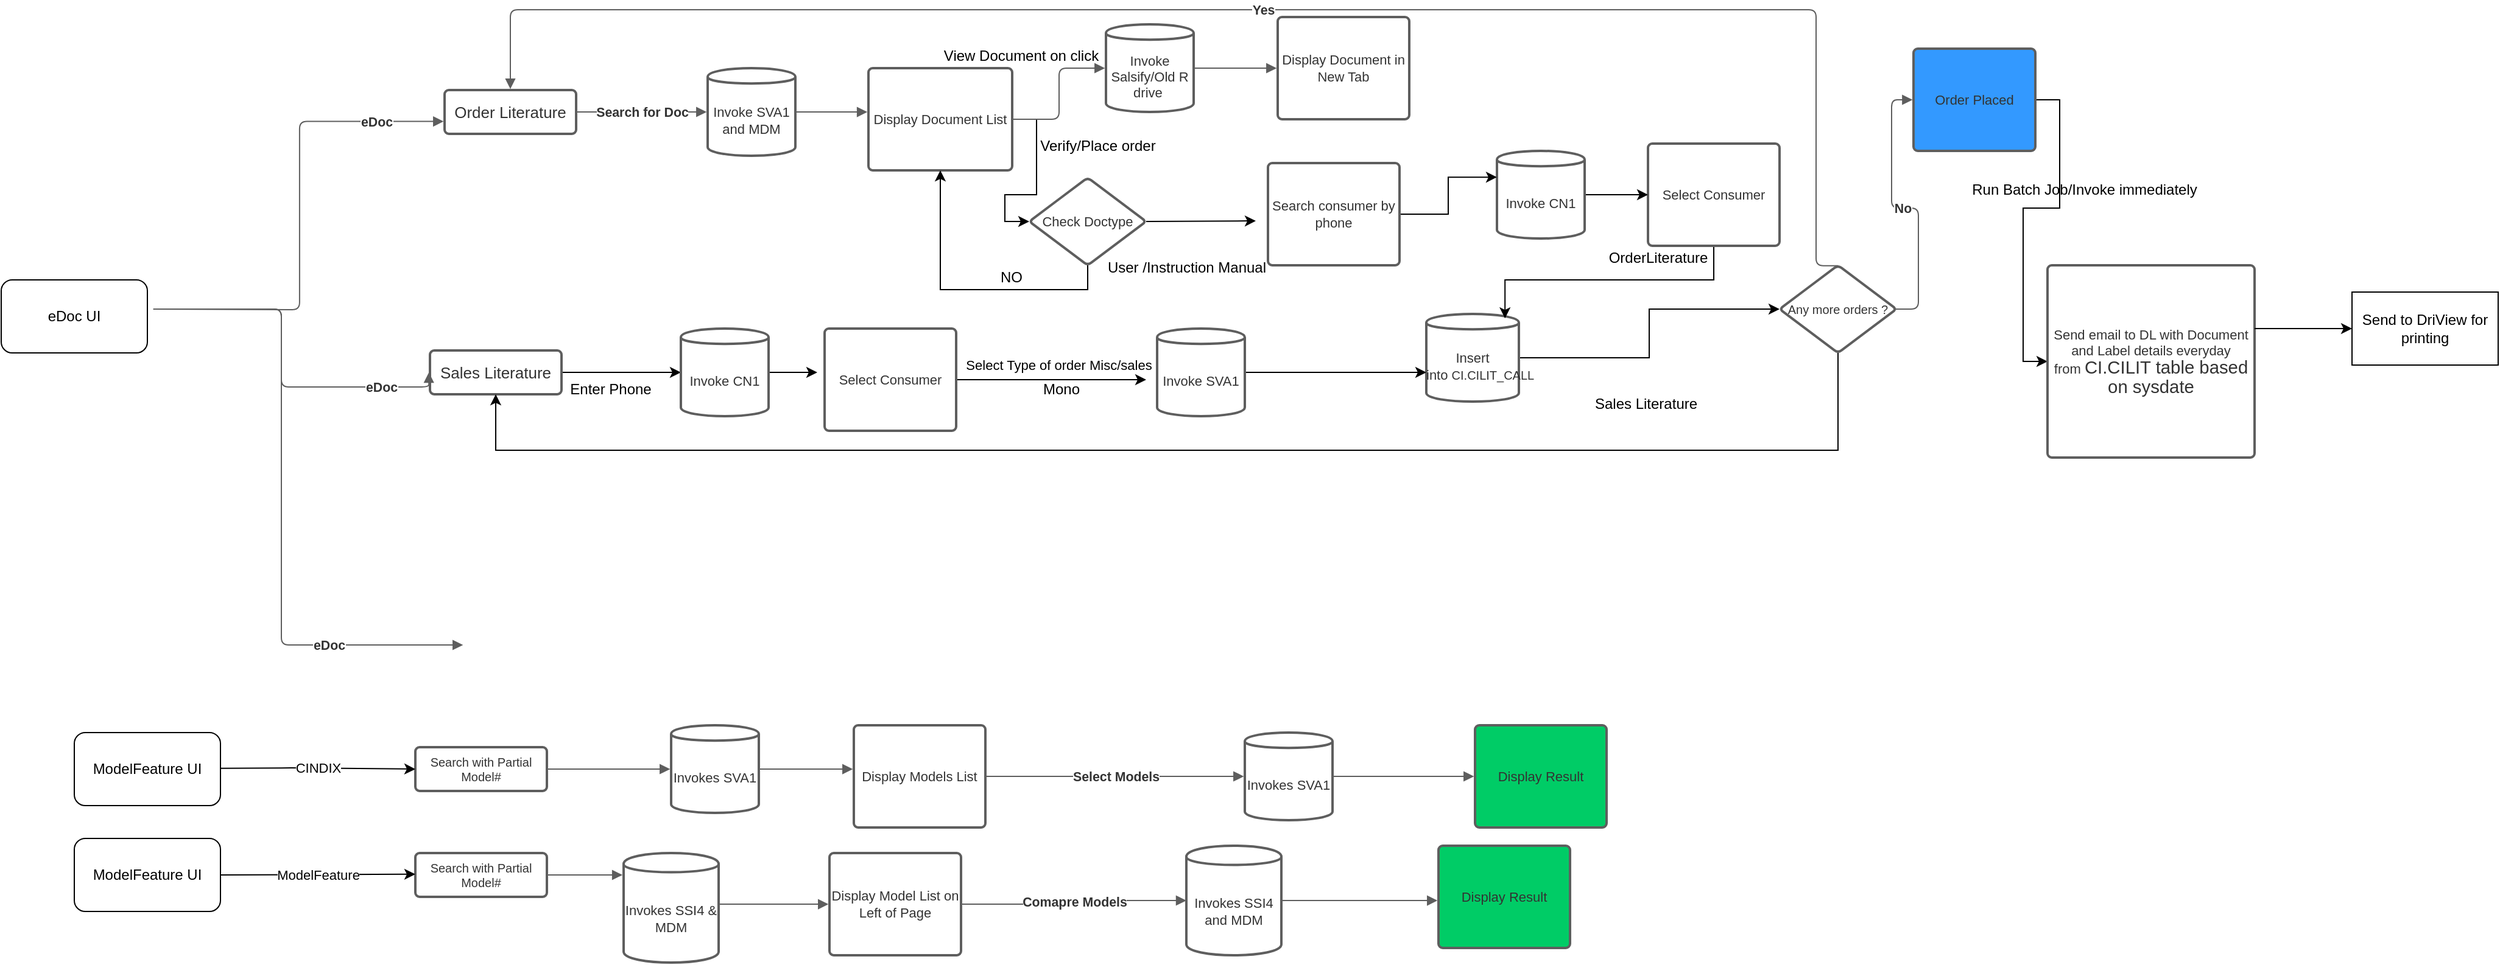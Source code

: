 <mxfile version="13.10.4" type="github">
  <diagram id="0DkKz2EjrmcNMTaaRU0T" name="Page-1">
    <mxGraphModel dx="1202" dy="552" grid="1" gridSize="10" guides="1" tooltips="1" connect="1" arrows="1" fold="1" page="1" pageScale="1" pageWidth="850" pageHeight="1100" math="0" shadow="0">
      <root>
        <mxCell id="0" />
        <mxCell id="1" parent="0" />
        <UserObject label="Order Literature" lucidchartObjectId="pBjLOZaNNB7b" id="a1okjNHGLK1KyI7zbIEn-5">
          <mxCell style="html=1;overflow=block;whiteSpace=wrap;;whiteSpace=wrap;fontSize=13;fontColor=#333333;spacing=0;strokeColor=#5e5e5e;strokeOpacity=100;rounded=1;absoluteArcSize=1;arcSize=7;strokeWidth=2;" vertex="1" zOrder="2" parent="1">
            <mxGeometry x="384" y="84" width="108" height="36" as="geometry" />
          </mxCell>
        </UserObject>
        <mxCell id="a1okjNHGLK1KyI7zbIEn-6" style="edgeStyle=orthogonalEdgeStyle;rounded=0;orthogonalLoop=1;jettySize=auto;html=1;exitX=1;exitY=0.5;exitDx=0;exitDy=0;entryX=0;entryY=0.5;entryDx=0;entryDy=0;" edge="1" parent="1" source="a1okjNHGLK1KyI7zbIEn-7" target="a1okjNHGLK1KyI7zbIEn-80">
          <mxGeometry relative="1" as="geometry" />
        </mxCell>
        <UserObject label="Sales Literature" lucidchartObjectId="YBjLfeXOZ875" id="a1okjNHGLK1KyI7zbIEn-7">
          <mxCell style="html=1;overflow=block;whiteSpace=wrap;;whiteSpace=wrap;fontSize=13;fontColor=#333333;spacing=0;strokeColor=#5e5e5e;strokeOpacity=100;rounded=1;absoluteArcSize=1;arcSize=7;strokeWidth=2;" vertex="1" zOrder="3" parent="1">
            <mxGeometry x="372" y="298" width="108" height="36" as="geometry" />
          </mxCell>
        </UserObject>
        <UserObject label="" lucidchartObjectId="IDjLZH2CIHoi" id="a1okjNHGLK1KyI7zbIEn-9">
          <mxCell style="html=1;jettySize=18;whiteSpace=wrap;fontSize=11;strokeColor=#5E5E5E;rounded=1;arcSize=12;edgeStyle=orthogonalEdgeStyle;startArrow=none;;endArrow=block;endFill=1;;exitX=1.007;exitY=0.5;exitPerimeter=0;entryX=-0.008;entryY=0.5;entryPerimeter=0;" edge="1" parent="1" target="a1okjNHGLK1KyI7zbIEn-7">
            <mxGeometry width="100" height="100" relative="1" as="geometry">
              <Array as="points">
                <mxPoint x="250" y="264" />
                <mxPoint x="250" y="328" />
              </Array>
              <mxPoint x="144.924" y="264" as="sourcePoint" />
            </mxGeometry>
          </mxCell>
        </UserObject>
        <mxCell id="a1okjNHGLK1KyI7zbIEn-10" value="eDoc" style="text;html=1;resizable=0;labelBackgroundColor=#ffffff;align=center;verticalAlign=middle;fontStyle=1;fontColor=#333333;;fontSize=10.667;" vertex="1" parent="a1okjNHGLK1KyI7zbIEn-9">
          <mxGeometry x="0.657" relative="1" as="geometry" />
        </mxCell>
        <UserObject label="" lucidchartObjectId="6DjLCiu6LorC" id="a1okjNHGLK1KyI7zbIEn-11">
          <mxCell style="html=1;jettySize=18;whiteSpace=wrap;fontSize=11;strokeColor=#5E5E5E;rounded=1;arcSize=12;edgeStyle=orthogonalEdgeStyle;startArrow=none;;endArrow=block;endFill=1;;exitX=1.007;exitY=0.5;exitPerimeter=0;entryX=-0.008;entryY=0.717;entryPerimeter=0;" edge="1" parent="1" target="a1okjNHGLK1KyI7zbIEn-5">
            <mxGeometry width="100" height="100" relative="1" as="geometry">
              <Array as="points" />
              <mxPoint x="144.924" y="264" as="sourcePoint" />
            </mxGeometry>
          </mxCell>
        </UserObject>
        <mxCell id="a1okjNHGLK1KyI7zbIEn-12" value="eDoc" style="text;html=1;resizable=0;labelBackgroundColor=#ffffff;align=center;verticalAlign=middle;fontStyle=1;fontColor=#333333;;fontSize=10.667;" vertex="1" parent="a1okjNHGLK1KyI7zbIEn-11">
          <mxGeometry x="0.717" relative="1" as="geometry" />
        </mxCell>
        <UserObject label="" lucidchartObjectId="fEjLspF8iSy~" id="a1okjNHGLK1KyI7zbIEn-13">
          <mxCell style="html=1;jettySize=18;whiteSpace=wrap;fontSize=11;strokeColor=#5E5E5E;rounded=1;arcSize=12;edgeStyle=orthogonalEdgeStyle;startArrow=none;;endArrow=block;endFill=1;;exitX=1.007;exitY=0.5;exitPerimeter=0;entryX=-0.008;entryY=0.5;entryPerimeter=0;" edge="1" parent="1">
            <mxGeometry width="100" height="100" relative="1" as="geometry">
              <Array as="points">
                <mxPoint x="250" y="264" />
                <mxPoint x="250" y="540" />
              </Array>
              <mxPoint x="144.924" y="264" as="sourcePoint" />
              <mxPoint x="399.136" y="540" as="targetPoint" />
            </mxGeometry>
          </mxCell>
        </UserObject>
        <mxCell id="a1okjNHGLK1KyI7zbIEn-14" value="eDoc" style="text;html=1;resizable=0;labelBackgroundColor=#ffffff;align=center;verticalAlign=middle;fontStyle=1;fontColor=#333333;;fontSize=10.667;" vertex="1" parent="a1okjNHGLK1KyI7zbIEn-13">
          <mxGeometry x="0.585" relative="1" as="geometry" />
        </mxCell>
        <UserObject label="Search with  Partial Model#" lucidchartObjectId="1EjL6-oOuRn1" id="a1okjNHGLK1KyI7zbIEn-17">
          <mxCell style="html=1;overflow=block;whiteSpace=wrap;;whiteSpace=wrap;fontSize=10;fontColor=#333333;spacing=0;strokeColor=#5e5e5e;strokeOpacity=100;rounded=1;absoluteArcSize=1;arcSize=7;strokeWidth=2;" vertex="1" zOrder="11" parent="1">
            <mxGeometry x="360" y="624" width="108" height="36" as="geometry" />
          </mxCell>
        </UserObject>
        <UserObject label="Search with  Partial Model#" lucidchartObjectId="lHjLN2XoaWTJ" id="a1okjNHGLK1KyI7zbIEn-18">
          <mxCell style="html=1;overflow=block;whiteSpace=wrap;;whiteSpace=wrap;fontSize=10;fontColor=#333333;spacing=0;strokeColor=#5e5e5e;strokeOpacity=100;rounded=1;absoluteArcSize=1;arcSize=7;strokeWidth=2;" vertex="1" zOrder="12" parent="1">
            <mxGeometry x="360" y="711" width="108" height="36" as="geometry" />
          </mxCell>
        </UserObject>
        <UserObject label="Display Models List" lucidchartObjectId="w.kLbMs-QvT~" id="a1okjNHGLK1KyI7zbIEn-19">
          <mxCell style="html=1;overflow=block;whiteSpace=wrap;;whiteSpace=wrap;fontSize=11;fontColor=#333333;spacing=0;strokeColor=#5e5e5e;strokeOpacity=100;rounded=1;absoluteArcSize=1;arcSize=7;strokeWidth=2;" vertex="1" zOrder="15" parent="1">
            <mxGeometry x="720" y="606" width="108" height="84" as="geometry" />
          </mxCell>
        </UserObject>
        <UserObject label="Display Result" lucidchartObjectId="ralL7fFfY5tx" id="a1okjNHGLK1KyI7zbIEn-21">
          <mxCell style="html=1;overflow=block;whiteSpace=wrap;;whiteSpace=wrap;fontSize=11;fontColor=#333333;spacing=0;strokeColor=#5e5e5e;strokeOpacity=100;rounded=1;absoluteArcSize=1;arcSize=7;strokeWidth=2;fillColor=#00CC66;" vertex="1" zOrder="21" parent="1">
            <mxGeometry x="1230" y="606" width="108" height="84" as="geometry" />
          </mxCell>
        </UserObject>
        <UserObject label="" lucidchartObjectId="JalLRUOVvGad" id="a1okjNHGLK1KyI7zbIEn-22">
          <mxCell style="html=1;jettySize=18;whiteSpace=wrap;fontSize=11;strokeColor=#5E5E5E;rounded=1;arcSize=12;edgeStyle=orthogonalEdgeStyle;startArrow=none;;endArrow=block;endFill=1;;exitX=1.008;exitY=0.5;exitPerimeter=0;entryX=-0.012;entryY=0.5;entryPerimeter=0;" edge="1" parent="1" source="a1okjNHGLK1KyI7zbIEn-17" target="a1okjNHGLK1KyI7zbIEn-43">
            <mxGeometry width="100" height="100" relative="1" as="geometry">
              <Array as="points" />
            </mxGeometry>
          </mxCell>
        </UserObject>
        <UserObject label="" lucidchartObjectId="SalLrzvb_-Va" id="a1okjNHGLK1KyI7zbIEn-23">
          <mxCell style="html=1;jettySize=18;whiteSpace=wrap;fontSize=11;strokeColor=#5E5E5E;rounded=1;arcSize=12;edgeStyle=orthogonalEdgeStyle;startArrow=none;;endArrow=block;endFill=1;;exitX=1.013;exitY=0.5;exitPerimeter=0;entryX=-0.008;entryY=0.5;entryPerimeter=0;" edge="1" parent="1" source="a1okjNHGLK1KyI7zbIEn-45" target="a1okjNHGLK1KyI7zbIEn-21">
            <mxGeometry width="100" height="100" relative="1" as="geometry">
              <Array as="points" />
            </mxGeometry>
          </mxCell>
        </UserObject>
        <UserObject label="Display Model List on Left of Page" lucidchartObjectId="qclLVQgFfYEK" id="a1okjNHGLK1KyI7zbIEn-25">
          <mxCell style="html=1;overflow=block;whiteSpace=wrap;;whiteSpace=wrap;fontSize=11;fontColor=#333333;spacing=0;strokeColor=#5e5e5e;strokeOpacity=100;rounded=1;absoluteArcSize=1;arcSize=7;strokeWidth=2;" vertex="1" zOrder="29" parent="1">
            <mxGeometry x="700" y="711" width="108" height="84" as="geometry" />
          </mxCell>
        </UserObject>
        <UserObject label="" lucidchartObjectId="gdlLRa8zKXkX" id="a1okjNHGLK1KyI7zbIEn-26">
          <mxCell style="html=1;jettySize=18;whiteSpace=wrap;fontSize=11;strokeColor=#5E5E5E;rounded=1;arcSize=12;edgeStyle=orthogonalEdgeStyle;startArrow=none;;endArrow=block;endFill=1;;exitX=1.008;exitY=0.5;exitPerimeter=0;entryX=-0.012;entryY=0.5;entryPerimeter=0;" edge="1" parent="1" source="a1okjNHGLK1KyI7zbIEn-19" target="a1okjNHGLK1KyI7zbIEn-45">
            <mxGeometry width="100" height="100" relative="1" as="geometry">
              <Array as="points" />
            </mxGeometry>
          </mxCell>
        </UserObject>
        <mxCell id="a1okjNHGLK1KyI7zbIEn-27" value="Select Models" style="text;html=1;resizable=0;labelBackgroundColor=#ffffff;align=center;verticalAlign=middle;fontStyle=1;fontColor=#333333;;fontSize=10.667;" vertex="1" parent="a1okjNHGLK1KyI7zbIEn-26">
          <mxGeometry relative="1" as="geometry" />
        </mxCell>
        <UserObject label="" lucidchartObjectId="ydlLN4fiP4Qo" id="a1okjNHGLK1KyI7zbIEn-28">
          <mxCell style="html=1;jettySize=18;whiteSpace=wrap;fontSize=11;strokeColor=#5E5E5E;rounded=1;arcSize=12;edgeStyle=orthogonalEdgeStyle;startArrow=none;;endArrow=block;endFill=1;;exitX=1.008;exitY=0.5;exitPerimeter=0;entryX=0;entryY=0.5;entryDx=0;entryDy=0;" edge="1" parent="1" source="a1okjNHGLK1KyI7zbIEn-25" target="a1okjNHGLK1KyI7zbIEn-48">
            <mxGeometry width="100" height="100" relative="1" as="geometry">
              <Array as="points" />
              <mxPoint x="959" y="726" as="targetPoint" />
            </mxGeometry>
          </mxCell>
        </UserObject>
        <mxCell id="a1okjNHGLK1KyI7zbIEn-29" value="Comapre Models" style="text;html=1;resizable=0;labelBackgroundColor=#ffffff;align=center;verticalAlign=middle;fontStyle=1;fontColor=#333333;;fontSize=10.667;" vertex="1" parent="a1okjNHGLK1KyI7zbIEn-28">
          <mxGeometry relative="1" as="geometry" />
        </mxCell>
        <UserObject label="Display Result" lucidchartObjectId="jelLRvVD97Lu" id="a1okjNHGLK1KyI7zbIEn-30">
          <mxCell style="html=1;overflow=block;whiteSpace=wrap;;whiteSpace=wrap;fontSize=11;fontColor=#333333;spacing=0;strokeColor=#5e5e5e;strokeOpacity=100;rounded=1;absoluteArcSize=1;arcSize=7;strokeWidth=2;fillColor=#00CC66;" vertex="1" zOrder="33" parent="1">
            <mxGeometry x="1200" y="705" width="108" height="84" as="geometry" />
          </mxCell>
        </UserObject>
        <UserObject label="" lucidchartObjectId="qklLeJbfT2Jp" id="a1okjNHGLK1KyI7zbIEn-38">
          <mxCell style="html=1;jettySize=18;whiteSpace=wrap;fontSize=11;strokeColor=#5E5E5E;rounded=1;arcSize=12;edgeStyle=orthogonalEdgeStyle;startArrow=none;;endArrow=block;endFill=1;;exitX=1.012;exitY=0.467;exitPerimeter=0;entryX=-0.008;entryY=0.5;entryPerimeter=0;" edge="1" parent="1" source="a1okjNHGLK1KyI7zbIEn-47" target="a1okjNHGLK1KyI7zbIEn-25">
            <mxGeometry width="100" height="100" relative="1" as="geometry">
              <Array as="points" />
            </mxGeometry>
          </mxCell>
        </UserObject>
        <UserObject label="Invokes SVA1" lucidchartObjectId="5ElLfKKwqaxA" id="a1okjNHGLK1KyI7zbIEn-43">
          <mxCell style="html=1;overflow=block;whiteSpace=wrap;shape=cylinder;size=0.1;anchorPointDirection=0;boundedLbl=1;;whiteSpace=wrap;fontSize=11;fontColor=#333333;spacing=3;strokeColor=#5e5e5e;strokeOpacity=100;rounded=1;absoluteArcSize=1;arcSize=7;strokeWidth=2;" vertex="1" zOrder="52" parent="1">
            <mxGeometry x="570" y="606" width="72" height="72" as="geometry" />
          </mxCell>
        </UserObject>
        <UserObject label="" lucidchartObjectId="vFlLTLDrGMOa" id="a1okjNHGLK1KyI7zbIEn-44">
          <mxCell style="html=1;jettySize=18;whiteSpace=wrap;fontSize=11;strokeColor=#5E5E5E;rounded=1;arcSize=12;edgeStyle=orthogonalEdgeStyle;startArrow=none;;endArrow=block;endFill=1;;exitX=1.013;exitY=0.5;exitPerimeter=0;entryX=-0.008;entryY=0.429;entryPerimeter=0;" edge="1" parent="1" source="a1okjNHGLK1KyI7zbIEn-43" target="a1okjNHGLK1KyI7zbIEn-19">
            <mxGeometry width="100" height="100" relative="1" as="geometry">
              <Array as="points" />
            </mxGeometry>
          </mxCell>
        </UserObject>
        <UserObject label="Invokes SVA1" lucidchartObjectId="FFlL.7ixTbK2" id="a1okjNHGLK1KyI7zbIEn-45">
          <mxCell style="html=1;overflow=block;whiteSpace=wrap;shape=cylinder;size=0.1;anchorPointDirection=0;boundedLbl=1;;whiteSpace=wrap;fontSize=11;fontColor=#333333;spacing=3;strokeColor=#5e5e5e;strokeOpacity=100;rounded=1;absoluteArcSize=1;arcSize=7;strokeWidth=2;" vertex="1" zOrder="54" parent="1">
            <mxGeometry x="1041" y="612" width="72" height="72" as="geometry" />
          </mxCell>
        </UserObject>
        <UserObject label="Invokes SSI4 &amp;amp; MDM" lucidchartObjectId="d3lL2R2NC.Hh" id="a1okjNHGLK1KyI7zbIEn-47">
          <mxCell style="html=1;overflow=block;whiteSpace=wrap;shape=cylinder;size=0.1;anchorPointDirection=0;boundedLbl=1;;whiteSpace=wrap;fontSize=11;fontColor=#333333;spacing=3;strokeColor=#5e5e5e;strokeOpacity=100;rounded=1;absoluteArcSize=1;arcSize=7;strokeWidth=2;" vertex="1" zOrder="56" parent="1">
            <mxGeometry x="531" y="711" width="78" height="90" as="geometry" />
          </mxCell>
        </UserObject>
        <UserObject label="Invokes SSI4 and MDM" lucidchartObjectId="Y3lLBH1f6Dpu" id="a1okjNHGLK1KyI7zbIEn-48">
          <mxCell style="html=1;overflow=block;whiteSpace=wrap;shape=cylinder;size=0.1;anchorPointDirection=0;boundedLbl=1;;whiteSpace=wrap;fontSize=11;fontColor=#333333;spacing=3;strokeColor=#5e5e5e;strokeOpacity=100;rounded=1;absoluteArcSize=1;arcSize=7;strokeWidth=2;" vertex="1" zOrder="58" parent="1">
            <mxGeometry x="993" y="705" width="78" height="90" as="geometry" />
          </mxCell>
        </UserObject>
        <UserObject label="" lucidchartObjectId=".3lLixVcu4Cx" id="a1okjNHGLK1KyI7zbIEn-49">
          <mxCell style="html=1;jettySize=18;whiteSpace=wrap;fontSize=11;strokeColor=#5E5E5E;rounded=1;arcSize=12;edgeStyle=orthogonalEdgeStyle;startArrow=none;;endArrow=block;endFill=1;;exitX=1.012;exitY=0.5;exitPerimeter=0;entryX=-0.008;entryY=0.536;entryPerimeter=0;" edge="1" parent="1" source="a1okjNHGLK1KyI7zbIEn-48" target="a1okjNHGLK1KyI7zbIEn-30">
            <mxGeometry width="100" height="100" relative="1" as="geometry">
              <Array as="points" />
            </mxGeometry>
          </mxCell>
        </UserObject>
        <UserObject label="" lucidchartObjectId="h4lL6PXlET3E" id="a1okjNHGLK1KyI7zbIEn-50">
          <mxCell style="html=1;jettySize=18;whiteSpace=wrap;fontSize=11;strokeColor=#5E5E5E;rounded=1;arcSize=12;edgeStyle=orthogonalEdgeStyle;startArrow=none;;endArrow=block;endFill=1;;exitX=1.008;exitY=0.5;exitPerimeter=0;entryX=-0.012;entryY=0.2;entryPerimeter=0;" edge="1" parent="1" source="a1okjNHGLK1KyI7zbIEn-18" target="a1okjNHGLK1KyI7zbIEn-47">
            <mxGeometry width="100" height="100" relative="1" as="geometry">
              <Array as="points" />
            </mxGeometry>
          </mxCell>
        </UserObject>
        <UserObject label="" lucidchartObjectId="N5lLcx2AEiov" id="a1okjNHGLK1KyI7zbIEn-53">
          <mxCell style="html=1;jettySize=18;whiteSpace=wrap;fontSize=11;strokeColor=#5E5E5E;rounded=1;arcSize=12;edgeStyle=orthogonalEdgeStyle;startArrow=none;;endArrow=block;endFill=1;;exitX=1.008;exitY=0.5;exitPerimeter=0;entryX=-0.012;entryY=0.5;entryPerimeter=0;" edge="1" parent="1" source="a1okjNHGLK1KyI7zbIEn-5" target="a1okjNHGLK1KyI7zbIEn-55">
            <mxGeometry width="100" height="100" relative="1" as="geometry">
              <Array as="points" />
            </mxGeometry>
          </mxCell>
        </UserObject>
        <mxCell id="a1okjNHGLK1KyI7zbIEn-54" value="Search for Doc" style="text;html=1;resizable=0;labelBackgroundColor=#ffffff;align=center;verticalAlign=middle;fontStyle=1;fontColor=#333333;;fontSize=10.667;" vertex="1" parent="a1okjNHGLK1KyI7zbIEn-53">
          <mxGeometry relative="1" as="geometry" />
        </mxCell>
        <UserObject label="Invoke SVA1 and MDM" lucidchartObjectId="U5lLO8k~4eli" id="a1okjNHGLK1KyI7zbIEn-55">
          <mxCell style="html=1;overflow=block;whiteSpace=wrap;shape=cylinder;size=0.1;anchorPointDirection=0;boundedLbl=1;;whiteSpace=wrap;fontSize=11;fontColor=#333333;spacing=3;strokeColor=#5e5e5e;strokeOpacity=100;rounded=1;absoluteArcSize=1;arcSize=7;strokeWidth=2;" vertex="1" zOrder="64" parent="1">
            <mxGeometry x="600" y="66" width="72" height="72" as="geometry" />
          </mxCell>
        </UserObject>
        <mxCell id="a1okjNHGLK1KyI7zbIEn-56" style="edgeStyle=orthogonalEdgeStyle;rounded=0;orthogonalLoop=1;jettySize=auto;html=1;exitX=1;exitY=0.5;exitDx=0;exitDy=0;entryX=0;entryY=0.5;entryDx=0;entryDy=0;" edge="1" parent="1" source="a1okjNHGLK1KyI7zbIEn-57" target="a1okjNHGLK1KyI7zbIEn-93">
          <mxGeometry relative="1" as="geometry" />
        </mxCell>
        <UserObject label="Display Document List" lucidchartObjectId="f6lL8H.bw~57" id="a1okjNHGLK1KyI7zbIEn-57">
          <mxCell style="html=1;overflow=block;whiteSpace=wrap;;whiteSpace=wrap;fontSize=11;fontColor=#333333;spacing=0;strokeColor=#5e5e5e;strokeOpacity=100;rounded=1;absoluteArcSize=1;arcSize=7;strokeWidth=2;" vertex="1" zOrder="65" parent="1">
            <mxGeometry x="732" y="66" width="118" height="84" as="geometry" />
          </mxCell>
        </UserObject>
        <UserObject label="" lucidchartObjectId="46lL.0iiIbT6" id="a1okjNHGLK1KyI7zbIEn-58">
          <mxCell style="html=1;jettySize=18;whiteSpace=wrap;fontSize=11;strokeColor=#5E5E5E;rounded=1;arcSize=12;edgeStyle=orthogonalEdgeStyle;startArrow=none;;endArrow=block;endFill=1;;exitX=1.013;exitY=0.5;exitPerimeter=0;entryX=-0.008;entryY=0.429;entryPerimeter=0;" edge="1" parent="1" source="a1okjNHGLK1KyI7zbIEn-55" target="a1okjNHGLK1KyI7zbIEn-57">
            <mxGeometry width="100" height="100" relative="1" as="geometry">
              <Array as="points" />
            </mxGeometry>
          </mxCell>
        </UserObject>
        <UserObject label="Display Document in New Tab " lucidchartObjectId="q7lL51Yi-YE-" id="a1okjNHGLK1KyI7zbIEn-59">
          <mxCell style="html=1;overflow=block;whiteSpace=wrap;;whiteSpace=wrap;fontSize=11;fontColor=#333333;spacing=0;strokeColor=#5E5E5E;rounded=1;absoluteArcSize=1;arcSize=7;strokeWidth=2;" vertex="1" zOrder="68" parent="1">
            <mxGeometry x="1068" y="24" width="108" height="84" as="geometry" />
          </mxCell>
        </UserObject>
        <UserObject label="Invoke Salsify/Old R drive&amp;nbsp;" lucidchartObjectId="V7lLfkhFgSl-" id="a1okjNHGLK1KyI7zbIEn-60">
          <mxCell style="html=1;overflow=block;whiteSpace=wrap;shape=cylinder;size=0.1;anchorPointDirection=0;boundedLbl=1;;whiteSpace=wrap;fontSize=11;fontColor=#333333;spacing=3;strokeColor=#5e5e5e;strokeOpacity=100;rounded=1;absoluteArcSize=1;arcSize=7;strokeWidth=2;" vertex="1" zOrder="69" parent="1">
            <mxGeometry x="927" y="30" width="72" height="72" as="geometry" />
          </mxCell>
        </UserObject>
        <UserObject label="" lucidchartObjectId="i8lLnyoPt401" id="a1okjNHGLK1KyI7zbIEn-61">
          <mxCell style="html=1;jettySize=18;whiteSpace=wrap;fontSize=11;strokeColor=#5E5E5E;rounded=1;arcSize=12;edgeStyle=orthogonalEdgeStyle;startArrow=none;;endArrow=block;endFill=1;;exitX=1.008;exitY=0.5;exitPerimeter=0;entryX=-0.012;entryY=0.5;entryPerimeter=0;" edge="1" parent="1" source="a1okjNHGLK1KyI7zbIEn-57" target="a1okjNHGLK1KyI7zbIEn-60">
            <mxGeometry width="100" height="100" relative="1" as="geometry">
              <Array as="points" />
            </mxGeometry>
          </mxCell>
        </UserObject>
        <UserObject label="" lucidchartObjectId="m8lL5bD0e4uA" id="a1okjNHGLK1KyI7zbIEn-62">
          <mxCell style="html=1;jettySize=18;whiteSpace=wrap;fontSize=11;strokeColor=#5E5E5E;rounded=1;arcSize=12;edgeStyle=orthogonalEdgeStyle;startArrow=none;;endArrow=block;endFill=1;;exitX=1.013;exitY=0.5;exitPerimeter=0;entryX=-0.008;entryY=0.5;entryPerimeter=0;" edge="1" parent="1" source="a1okjNHGLK1KyI7zbIEn-60" target="a1okjNHGLK1KyI7zbIEn-59">
            <mxGeometry width="100" height="100" relative="1" as="geometry">
              <Array as="points" />
            </mxGeometry>
          </mxCell>
        </UserObject>
        <mxCell id="a1okjNHGLK1KyI7zbIEn-63" style="edgeStyle=orthogonalEdgeStyle;rounded=0;orthogonalLoop=1;jettySize=auto;html=1;exitX=1;exitY=0.5;exitDx=0;exitDy=0;entryX=0;entryY=0.5;entryDx=0;entryDy=0;" edge="1" parent="1" source="a1okjNHGLK1KyI7zbIEn-64" target="a1okjNHGLK1KyI7zbIEn-70">
          <mxGeometry relative="1" as="geometry">
            <mxPoint x="1300" y="192" as="targetPoint" />
          </mxGeometry>
        </mxCell>
        <UserObject label="Insert into&amp;nbsp;&lt;span style=&quot;line-height: 107% ; font-family: &amp;#34;calibri&amp;#34; , sans-serif&quot;&gt;&lt;font style=&quot;font-size: 10px&quot;&gt;CI.CILIT_CALL&lt;/font&gt;&lt;/span&gt;" lucidchartObjectId="f9lLoPnGk6is" id="a1okjNHGLK1KyI7zbIEn-64">
          <mxCell style="html=1;overflow=block;whiteSpace=wrap;shape=cylinder;size=0.1;anchorPointDirection=0;boundedLbl=1;;whiteSpace=wrap;fontSize=11;fontColor=#333333;spacing=3;strokeColor=#5e5e5e;strokeOpacity=100;rounded=1;absoluteArcSize=1;arcSize=7;strokeWidth=2;" vertex="1" zOrder="73" parent="1">
            <mxGeometry x="1190" y="268" width="76" height="72" as="geometry" />
          </mxCell>
        </UserObject>
        <mxCell id="a1okjNHGLK1KyI7zbIEn-65" style="edgeStyle=orthogonalEdgeStyle;rounded=0;orthogonalLoop=1;jettySize=auto;html=1;exitX=0.5;exitY=1;exitDx=0;exitDy=0;entryX=0.85;entryY=0.05;entryDx=0;entryDy=0;entryPerimeter=0;" edge="1" parent="1" source="a1okjNHGLK1KyI7zbIEn-66" target="a1okjNHGLK1KyI7zbIEn-64">
          <mxGeometry relative="1" as="geometry" />
        </mxCell>
        <UserObject label="Select Consumer" lucidchartObjectId="B9lLTGhqk9ZV" id="a1okjNHGLK1KyI7zbIEn-66">
          <mxCell style="html=1;overflow=block;whiteSpace=wrap;;whiteSpace=wrap;fontSize=11;fontColor=#333333;spacing=0;strokeColor=#5e5e5e;strokeOpacity=100;rounded=1;absoluteArcSize=1;arcSize=7;strokeWidth=2;" vertex="1" zOrder="74" parent="1">
            <mxGeometry x="1372" y="128" width="108" height="84" as="geometry" />
          </mxCell>
        </UserObject>
        <mxCell id="a1okjNHGLK1KyI7zbIEn-67" style="edgeStyle=orthogonalEdgeStyle;rounded=0;orthogonalLoop=1;jettySize=auto;html=1;exitX=1;exitY=0.5;exitDx=0;exitDy=0;entryX=0;entryY=0.5;entryDx=0;entryDy=0;" edge="1" parent="1" source="a1okjNHGLK1KyI7zbIEn-68" target="a1okjNHGLK1KyI7zbIEn-66">
          <mxGeometry relative="1" as="geometry" />
        </mxCell>
        <UserObject label="Invoke CN1" lucidchartObjectId="I_lLpCg9F2I." id="a1okjNHGLK1KyI7zbIEn-68">
          <mxCell style="html=1;overflow=block;whiteSpace=wrap;shape=cylinder;size=0.1;anchorPointDirection=0;boundedLbl=1;;whiteSpace=wrap;fontSize=11;fontColor=#333333;spacing=3;strokeColor=#5e5e5e;strokeOpacity=100;rounded=1;absoluteArcSize=1;arcSize=7;strokeWidth=2;" vertex="1" zOrder="75" parent="1">
            <mxGeometry x="1248" y="134" width="72" height="72" as="geometry" />
          </mxCell>
        </UserObject>
        <mxCell id="a1okjNHGLK1KyI7zbIEn-69" style="edgeStyle=orthogonalEdgeStyle;rounded=0;orthogonalLoop=1;jettySize=auto;html=1;exitX=0.5;exitY=1;exitDx=0;exitDy=0;entryX=0.5;entryY=1;entryDx=0;entryDy=0;" edge="1" parent="1" source="a1okjNHGLK1KyI7zbIEn-70" target="a1okjNHGLK1KyI7zbIEn-7">
          <mxGeometry relative="1" as="geometry">
            <Array as="points">
              <mxPoint x="1422" y="380" />
              <mxPoint x="425" y="380" />
            </Array>
          </mxGeometry>
        </mxCell>
        <UserObject label="&lt;font style=&quot;font-size: 10px&quot;&gt;Any more orders ?&lt;/font&gt;" lucidchartObjectId="8_lLlx0jThdN" id="a1okjNHGLK1KyI7zbIEn-70">
          <mxCell style="html=1;overflow=block;whiteSpace=wrap;rhombus;whiteSpace=wrap;fontSize=11;fontColor=#333333;spacing=3;strokeColor=#5e5e5e;strokeOpacity=100;rounded=1;absoluteArcSize=1;arcSize=7;strokeWidth=2;" vertex="1" zOrder="76" parent="1">
            <mxGeometry x="1480" y="228" width="96" height="72" as="geometry" />
          </mxCell>
        </UserObject>
        <UserObject label="" lucidchartObjectId="l.lLKTMPlHPw" id="a1okjNHGLK1KyI7zbIEn-71">
          <mxCell style="html=1;jettySize=18;whiteSpace=wrap;fontSize=10;fontColor=#333333;fontStyle=1;strokeColor=#5E5E5E;rounded=1;arcSize=12;edgeStyle=orthogonalEdgeStyle;startArrow=none;;endArrow=block;endFill=1;;exitX=0.5;exitY=0.006;exitPerimeter=0;entryX=0.5;entryY=-0.025;entryPerimeter=0;" edge="1" parent="1" source="a1okjNHGLK1KyI7zbIEn-70" target="a1okjNHGLK1KyI7zbIEn-5">
            <mxGeometry width="100" height="100" relative="1" as="geometry">
              <Array as="points">
                <mxPoint x="1510" y="228" />
                <mxPoint x="1510" y="18" />
                <mxPoint x="438" y="18" />
              </Array>
            </mxGeometry>
          </mxCell>
        </UserObject>
        <mxCell id="a1okjNHGLK1KyI7zbIEn-72" value="Yes" style="text;html=1;resizable=0;labelBackgroundColor=#ffffff;align=center;verticalAlign=middle;fontStyle=1;fontColor=#333333;;fontSize=10.667;" vertex="1" parent="a1okjNHGLK1KyI7zbIEn-71">
          <mxGeometry relative="1" as="geometry" />
        </mxCell>
        <UserObject label="" lucidchartObjectId="I.lL2wCSHQkV" id="a1okjNHGLK1KyI7zbIEn-73">
          <mxCell style="html=1;jettySize=18;whiteSpace=wrap;fontSize=10;fontColor=#333333;fontStyle=1;strokeColor=#5E5E5E;rounded=1;arcSize=12;edgeStyle=orthogonalEdgeStyle;startArrow=none;;endArrow=block;endFill=1;;exitX=0.991;exitY=0.5;exitPerimeter=0;entryX=-0.008;entryY=0.5;entryPerimeter=0;" edge="1" parent="1" source="a1okjNHGLK1KyI7zbIEn-70" target="a1okjNHGLK1KyI7zbIEn-76">
            <mxGeometry width="100" height="100" relative="1" as="geometry">
              <Array as="points" />
            </mxGeometry>
          </mxCell>
        </UserObject>
        <mxCell id="a1okjNHGLK1KyI7zbIEn-74" value="No" style="text;html=1;resizable=0;labelBackgroundColor=#ffffff;align=center;verticalAlign=middle;fontStyle=1;fontColor=#333333;;fontSize=10.667;" vertex="1" parent="a1okjNHGLK1KyI7zbIEn-73">
          <mxGeometry relative="1" as="geometry" />
        </mxCell>
        <mxCell id="a1okjNHGLK1KyI7zbIEn-75" style="edgeStyle=orthogonalEdgeStyle;rounded=0;orthogonalLoop=1;jettySize=auto;html=1;exitX=1;exitY=0.5;exitDx=0;exitDy=0;entryX=0;entryY=0.5;entryDx=0;entryDy=0;" edge="1" parent="1" source="a1okjNHGLK1KyI7zbIEn-76" target="a1okjNHGLK1KyI7zbIEn-90">
          <mxGeometry relative="1" as="geometry" />
        </mxCell>
        <UserObject label="Order Placed" lucidchartObjectId="R.lLBaoUMZ3C" id="a1okjNHGLK1KyI7zbIEn-76">
          <mxCell style="html=1;overflow=block;whiteSpace=wrap;;whiteSpace=wrap;fontSize=11;fontColor=#333333;spacing=0;strokeColor=#5e5e5e;strokeOpacity=100;rounded=1;absoluteArcSize=1;arcSize=7;strokeWidth=2;fillColor=#3399FF;" vertex="1" zOrder="79" parent="1">
            <mxGeometry x="1590" y="50" width="100" height="84" as="geometry" />
          </mxCell>
        </UserObject>
        <mxCell id="a1okjNHGLK1KyI7zbIEn-77" value="View Document on click" style="text;html=1;align=center;verticalAlign=middle;resizable=0;points=[];autosize=1;" vertex="1" parent="1">
          <mxGeometry x="787" y="46" width="140" height="20" as="geometry" />
        </mxCell>
        <mxCell id="a1okjNHGLK1KyI7zbIEn-79" style="edgeStyle=orthogonalEdgeStyle;rounded=0;orthogonalLoop=1;jettySize=auto;html=1;exitX=1;exitY=0.5;exitDx=0;exitDy=0;" edge="1" parent="1" source="a1okjNHGLK1KyI7zbIEn-80">
          <mxGeometry relative="1" as="geometry">
            <mxPoint x="690" y="316" as="targetPoint" />
          </mxGeometry>
        </mxCell>
        <UserObject label="Invoke CN1" lucidchartObjectId="I_lLpCg9F2I." id="a1okjNHGLK1KyI7zbIEn-80">
          <mxCell style="html=1;overflow=block;whiteSpace=wrap;shape=cylinder;size=0.1;anchorPointDirection=0;boundedLbl=1;;whiteSpace=wrap;fontSize=11;fontColor=#333333;spacing=3;strokeColor=#5e5e5e;strokeOpacity=100;rounded=1;absoluteArcSize=1;arcSize=7;strokeWidth=2;" vertex="1" zOrder="75" parent="1">
            <mxGeometry x="578" y="280" width="72" height="72" as="geometry" />
          </mxCell>
        </UserObject>
        <mxCell id="a1okjNHGLK1KyI7zbIEn-81" style="edgeStyle=orthogonalEdgeStyle;rounded=0;orthogonalLoop=1;jettySize=auto;html=1;exitX=1;exitY=0.5;exitDx=0;exitDy=0;" edge="1" parent="1" source="a1okjNHGLK1KyI7zbIEn-83">
          <mxGeometry relative="1" as="geometry">
            <mxPoint x="960" y="322" as="targetPoint" />
            <Array as="points">
              <mxPoint x="880" y="322" />
              <mxPoint x="880" y="322" />
            </Array>
          </mxGeometry>
        </mxCell>
        <mxCell id="a1okjNHGLK1KyI7zbIEn-82" value="Select Type of order Misc/sales" style="edgeLabel;html=1;align=center;verticalAlign=middle;resizable=0;points=[];" vertex="1" connectable="0" parent="a1okjNHGLK1KyI7zbIEn-81">
          <mxGeometry x="-0.053" y="18" relative="1" as="geometry">
            <mxPoint x="10" y="6" as="offset" />
          </mxGeometry>
        </mxCell>
        <UserObject label="Select Consumer" lucidchartObjectId="B9lLTGhqk9ZV" id="a1okjNHGLK1KyI7zbIEn-83">
          <mxCell style="html=1;overflow=block;whiteSpace=wrap;;whiteSpace=wrap;fontSize=11;fontColor=#333333;spacing=0;strokeColor=#5e5e5e;strokeOpacity=100;rounded=1;absoluteArcSize=1;arcSize=7;strokeWidth=2;" vertex="1" zOrder="74" parent="1">
            <mxGeometry x="696" y="280" width="108" height="84" as="geometry" />
          </mxCell>
        </UserObject>
        <mxCell id="a1okjNHGLK1KyI7zbIEn-84" style="edgeStyle=orthogonalEdgeStyle;rounded=0;orthogonalLoop=1;jettySize=auto;html=1;exitX=1;exitY=0.5;exitDx=0;exitDy=0;" edge="1" parent="1" source="a1okjNHGLK1KyI7zbIEn-85">
          <mxGeometry relative="1" as="geometry">
            <mxPoint x="1190" y="316" as="targetPoint" />
          </mxGeometry>
        </mxCell>
        <UserObject label="Invoke SVA1" lucidchartObjectId="I_lLpCg9F2I." id="a1okjNHGLK1KyI7zbIEn-85">
          <mxCell style="html=1;overflow=block;whiteSpace=wrap;shape=cylinder;size=0.1;anchorPointDirection=0;boundedLbl=1;;whiteSpace=wrap;fontSize=11;fontColor=#333333;spacing=3;strokeColor=#5e5e5e;strokeOpacity=100;rounded=1;absoluteArcSize=1;arcSize=7;strokeWidth=2;" vertex="1" zOrder="75" parent="1">
            <mxGeometry x="969" y="280" width="72" height="72" as="geometry" />
          </mxCell>
        </UserObject>
        <mxCell id="a1okjNHGLK1KyI7zbIEn-86" value="Mono" style="text;html=1;align=center;verticalAlign=middle;resizable=0;points=[];autosize=1;" vertex="1" parent="1">
          <mxGeometry x="865" y="320" width="50" height="20" as="geometry" />
        </mxCell>
        <mxCell id="a1okjNHGLK1KyI7zbIEn-87" value="Enter Phone" style="text;html=1;align=center;verticalAlign=middle;resizable=0;points=[];autosize=1;" vertex="1" parent="1">
          <mxGeometry x="480" y="320" width="80" height="20" as="geometry" />
        </mxCell>
        <mxCell id="a1okjNHGLK1KyI7zbIEn-88" value="OrderLiterature" style="text;html=1;align=center;verticalAlign=middle;resizable=0;points=[];autosize=1;" vertex="1" parent="1">
          <mxGeometry x="1330" y="212" width="100" height="20" as="geometry" />
        </mxCell>
        <mxCell id="a1okjNHGLK1KyI7zbIEn-89" value="Sales Literature" style="text;html=1;align=center;verticalAlign=middle;resizable=0;points=[];autosize=1;" vertex="1" parent="1">
          <mxGeometry x="1320" y="332" width="100" height="20" as="geometry" />
        </mxCell>
        <UserObject label="Send email to DL with Document and Label details everyday from&amp;nbsp;&lt;span style=&quot;font-size: 11.0pt ; line-height: 107% ; font-family: &amp;#34;calibri&amp;#34; , sans-serif&quot;&gt;CI.CILIT table based on sysdate&lt;/span&gt;" lucidchartObjectId="q7lL51Yi-YE-" id="a1okjNHGLK1KyI7zbIEn-90">
          <mxCell style="html=1;overflow=block;whiteSpace=wrap;;whiteSpace=wrap;fontSize=11;fontColor=#333333;spacing=0;strokeColor=#5E5E5E;rounded=1;absoluteArcSize=1;arcSize=7;strokeWidth=2;" vertex="1" zOrder="68" parent="1">
            <mxGeometry x="1700" y="228" width="170" height="158" as="geometry" />
          </mxCell>
        </UserObject>
        <mxCell id="a1okjNHGLK1KyI7zbIEn-91" style="edgeStyle=orthogonalEdgeStyle;rounded=0;orthogonalLoop=1;jettySize=auto;html=1;exitX=0.5;exitY=1;exitDx=0;exitDy=0;entryX=0.5;entryY=1;entryDx=0;entryDy=0;" edge="1" parent="1" source="a1okjNHGLK1KyI7zbIEn-93" target="a1okjNHGLK1KyI7zbIEn-57">
          <mxGeometry relative="1" as="geometry" />
        </mxCell>
        <mxCell id="a1okjNHGLK1KyI7zbIEn-92" style="edgeStyle=orthogonalEdgeStyle;rounded=0;orthogonalLoop=1;jettySize=auto;html=1;exitX=1;exitY=0.5;exitDx=0;exitDy=0;" edge="1" parent="1" source="a1okjNHGLK1KyI7zbIEn-93">
          <mxGeometry relative="1" as="geometry">
            <mxPoint x="1050" y="191.529" as="targetPoint" />
          </mxGeometry>
        </mxCell>
        <UserObject label="Check Doctype" lucidchartObjectId="8_lLlx0jThdN" id="a1okjNHGLK1KyI7zbIEn-93">
          <mxCell style="html=1;overflow=block;whiteSpace=wrap;rhombus;whiteSpace=wrap;fontSize=11;fontColor=#333333;spacing=3;strokeColor=#5e5e5e;strokeOpacity=100;rounded=1;absoluteArcSize=1;arcSize=7;strokeWidth=2;" vertex="1" zOrder="76" parent="1">
            <mxGeometry x="864" y="156" width="96" height="72" as="geometry" />
          </mxCell>
        </UserObject>
        <mxCell id="a1okjNHGLK1KyI7zbIEn-94" value="User /Instruction Manual" style="text;html=1;align=center;verticalAlign=middle;resizable=0;points=[];autosize=1;" vertex="1" parent="1">
          <mxGeometry x="918" y="220" width="150" height="20" as="geometry" />
        </mxCell>
        <mxCell id="a1okjNHGLK1KyI7zbIEn-95" value="Verify/Place order" style="text;html=1;align=center;verticalAlign=middle;resizable=0;points=[];autosize=1;" vertex="1" parent="1">
          <mxGeometry x="865" y="120" width="110" height="20" as="geometry" />
        </mxCell>
        <mxCell id="a1okjNHGLK1KyI7zbIEn-96" value="NO" style="text;html=1;align=center;verticalAlign=middle;resizable=0;points=[];autosize=1;" vertex="1" parent="1">
          <mxGeometry x="834" y="228" width="30" height="20" as="geometry" />
        </mxCell>
        <mxCell id="a1okjNHGLK1KyI7zbIEn-97" style="edgeStyle=orthogonalEdgeStyle;rounded=0;orthogonalLoop=1;jettySize=auto;html=1;exitX=1;exitY=0.5;exitDx=0;exitDy=0;entryX=0;entryY=0.3;entryDx=0;entryDy=0;" edge="1" parent="1" source="a1okjNHGLK1KyI7zbIEn-98" target="a1okjNHGLK1KyI7zbIEn-68">
          <mxGeometry relative="1" as="geometry" />
        </mxCell>
        <UserObject label="Search consumer by phone" lucidchartObjectId="B9lLTGhqk9ZV" id="a1okjNHGLK1KyI7zbIEn-98">
          <mxCell style="html=1;overflow=block;whiteSpace=wrap;;whiteSpace=wrap;fontSize=11;fontColor=#333333;spacing=0;strokeColor=#5e5e5e;strokeOpacity=100;rounded=1;absoluteArcSize=1;arcSize=7;strokeWidth=2;" vertex="1" zOrder="74" parent="1">
            <mxGeometry x="1060" y="144" width="108" height="84" as="geometry" />
          </mxCell>
        </UserObject>
        <mxCell id="a1okjNHGLK1KyI7zbIEn-99" value="Run Batch Job/Invoke immediately" style="text;html=1;align=center;verticalAlign=middle;resizable=0;points=[];autosize=1;" vertex="1" parent="1">
          <mxGeometry x="1630" y="156" width="200" height="20" as="geometry" />
        </mxCell>
        <mxCell id="a1okjNHGLK1KyI7zbIEn-101" value="ModelFeature" style="endArrow=classic;html=1;exitX=1;exitY=0.5;exitDx=0;exitDy=0;" edge="1" parent="1" source="a1okjNHGLK1KyI7zbIEn-103">
          <mxGeometry relative="1" as="geometry">
            <mxPoint x="260" y="728.41" as="sourcePoint" />
            <mxPoint x="360" y="728.41" as="targetPoint" />
          </mxGeometry>
        </mxCell>
        <mxCell id="a1okjNHGLK1KyI7zbIEn-103" value="ModelFeature UI" style="rounded=1;whiteSpace=wrap;html=1;" vertex="1" parent="1">
          <mxGeometry x="80" y="699" width="120" height="60" as="geometry" />
        </mxCell>
        <mxCell id="a1okjNHGLK1KyI7zbIEn-105" value="ModelFeature UI" style="rounded=1;whiteSpace=wrap;html=1;" vertex="1" parent="1">
          <mxGeometry x="80" y="612" width="120" height="60" as="geometry" />
        </mxCell>
        <mxCell id="a1okjNHGLK1KyI7zbIEn-109" value="" style="endArrow=classic;html=1;entryX=0;entryY=0.5;entryDx=0;entryDy=0;" edge="1" parent="1" target="a1okjNHGLK1KyI7zbIEn-17">
          <mxGeometry relative="1" as="geometry">
            <mxPoint x="200" y="641.41" as="sourcePoint" />
            <mxPoint x="300" y="641.41" as="targetPoint" />
            <Array as="points">
              <mxPoint x="260" y="641" />
            </Array>
          </mxGeometry>
        </mxCell>
        <mxCell id="a1okjNHGLK1KyI7zbIEn-110" value="CINDIX" style="edgeLabel;resizable=0;html=1;align=center;verticalAlign=middle;" connectable="0" vertex="1" parent="a1okjNHGLK1KyI7zbIEn-109">
          <mxGeometry relative="1" as="geometry" />
        </mxCell>
        <mxCell id="a1okjNHGLK1KyI7zbIEn-111" value="eDoc UI" style="rounded=1;whiteSpace=wrap;html=1;" vertex="1" parent="1">
          <mxGeometry x="20" y="240" width="120" height="60" as="geometry" />
        </mxCell>
        <mxCell id="a1okjNHGLK1KyI7zbIEn-112" value="Send to DriView for printing" style="rounded=0;whiteSpace=wrap;html=1;" vertex="1" parent="1">
          <mxGeometry x="1950" y="250" width="120" height="60" as="geometry" />
        </mxCell>
        <mxCell id="a1okjNHGLK1KyI7zbIEn-113" value="" style="endArrow=classic;html=1;" edge="1" parent="1">
          <mxGeometry width="50" height="50" relative="1" as="geometry">
            <mxPoint x="1870" y="280.0" as="sourcePoint" />
            <mxPoint x="1950" y="280.0" as="targetPoint" />
          </mxGeometry>
        </mxCell>
      </root>
    </mxGraphModel>
  </diagram>
</mxfile>
